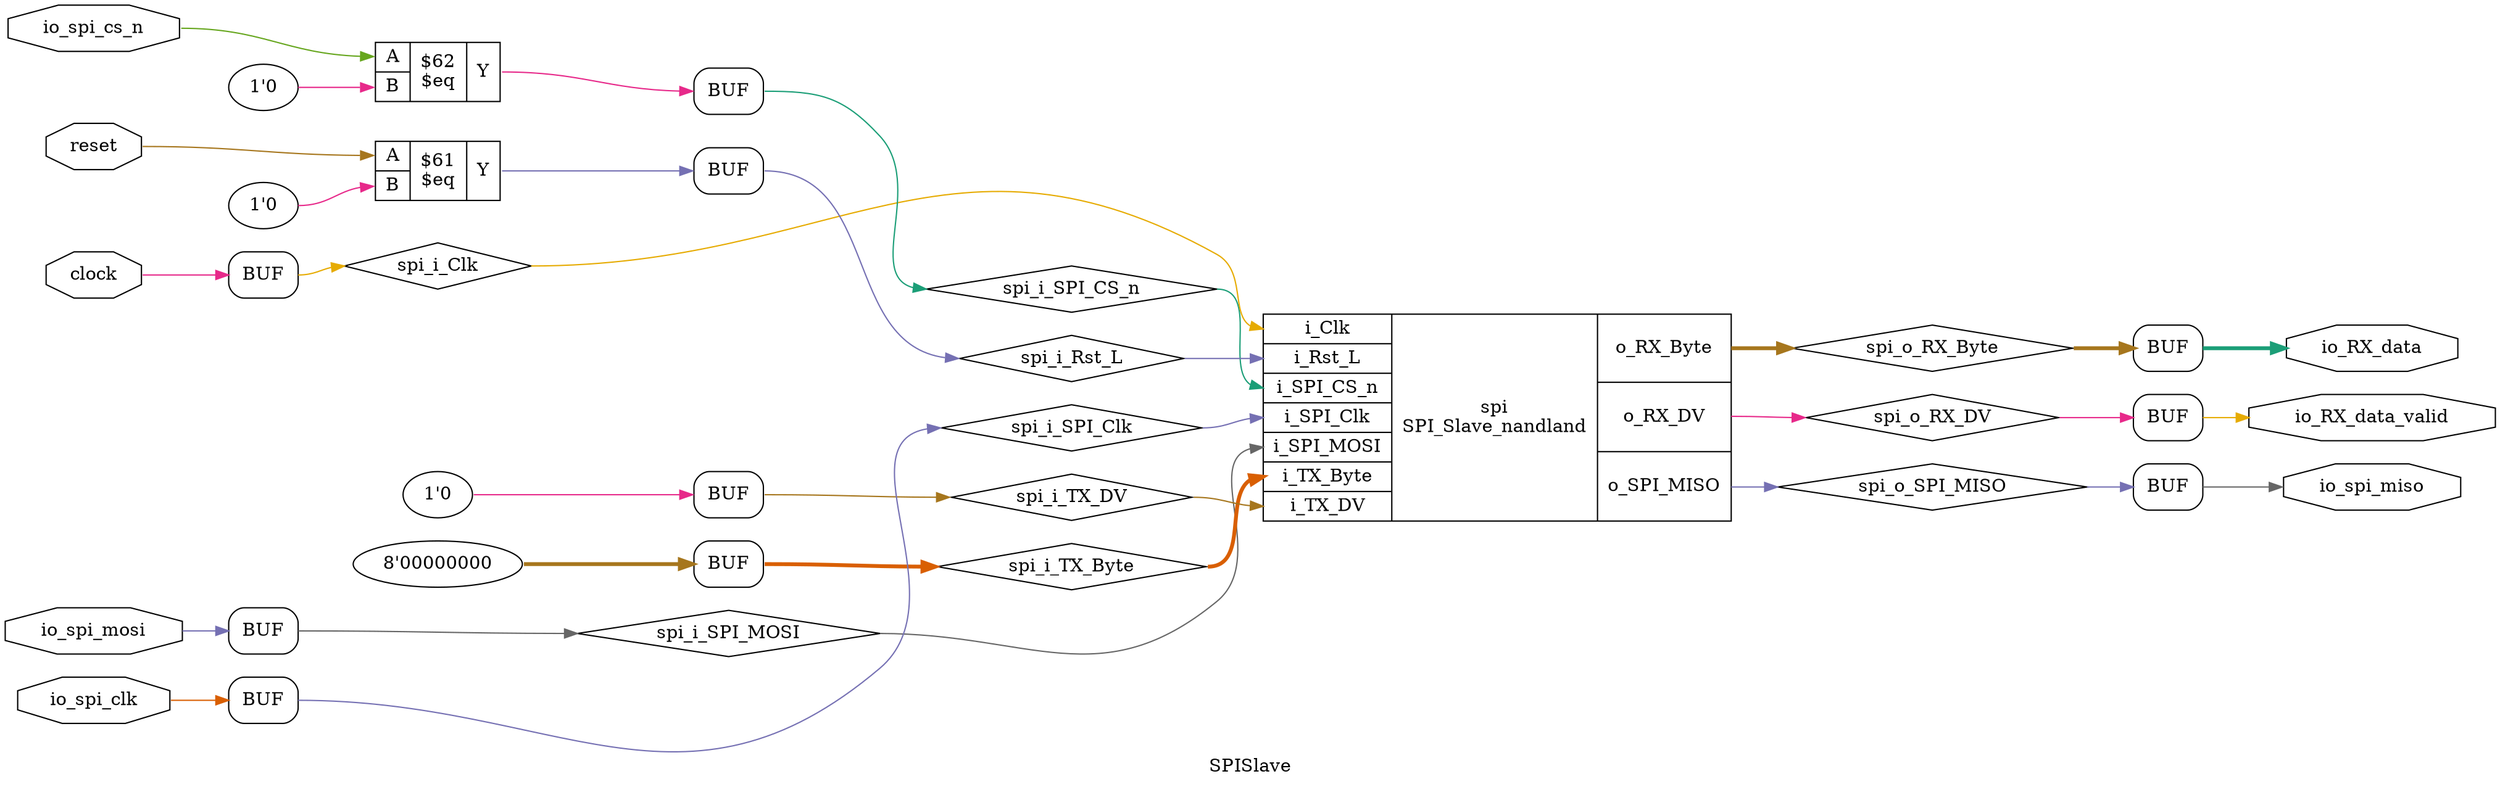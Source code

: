 digraph "SPISlave" {
label="SPISlave";
rankdir="LR";
remincross=true;
n3 [ shape=diamond, label="spi_i_SPI_CS_n", color="black", fontcolor="black" ];
n4 [ shape=diamond, label="spi_i_SPI_MOSI", color="black", fontcolor="black" ];
n5 [ shape=diamond, label="spi_o_SPI_MISO", color="black", fontcolor="black" ];
n6 [ shape=diamond, label="spi_i_SPI_Clk", color="black", fontcolor="black" ];
n7 [ shape=diamond, label="spi_i_TX_Byte", color="black", fontcolor="black" ];
n8 [ shape=diamond, label="spi_i_TX_DV", color="black", fontcolor="black" ];
n9 [ shape=diamond, label="spi_o_RX_Byte", color="black", fontcolor="black" ];
n10 [ shape=diamond, label="spi_o_RX_DV", color="black", fontcolor="black" ];
n11 [ shape=diamond, label="spi_i_Rst_L", color="black", fontcolor="black" ];
n12 [ shape=diamond, label="spi_i_Clk", color="black", fontcolor="black" ];
n13 [ shape=octagon, label="io_spi_cs_n", color="black", fontcolor="black" ];
n14 [ shape=octagon, label="io_spi_clk", color="black", fontcolor="black" ];
n15 [ shape=octagon, label="io_spi_miso", color="black", fontcolor="black" ];
n16 [ shape=octagon, label="io_spi_mosi", color="black", fontcolor="black" ];
n17 [ shape=octagon, label="io_RX_data", color="black", fontcolor="black" ];
n18 [ shape=octagon, label="io_RX_data_valid", color="black", fontcolor="black" ];
n19 [ shape=octagon, label="reset", color="black", fontcolor="black" ];
n20 [ shape=octagon, label="clock", color="black", fontcolor="black" ];
{ rank="source"; n13; n14; n16; n19; n20;}
{ rank="sink"; n15; n17; n18;}
v0 [ label="1'0" ];
c24 [ shape=record, label="{{<p21> A|<p22> B}|$62\n$eq|{<p23> Y}}" ];
v1 [ label="1'0" ];
c25 [ shape=record, label="{{<p21> A|<p22> B}|$61\n$eq|{<p23> Y}}" ];
c36 [ shape=record, label="{{<p26> i_Clk|<p27> i_Rst_L|<p28> i_SPI_CS_n|<p29> i_SPI_Clk|<p30> i_SPI_MOSI|<p31> i_TX_Byte|<p32> i_TX_DV}|spi\nSPI_Slave_nandland|{<p33> o_RX_Byte|<p34> o_RX_DV|<p35> o_SPI_MISO}}" ];
x2 [shape=box, style=rounded, label="BUF"];
x3 [shape=box, style=rounded, label="BUF"];
x4 [shape=box, style=rounded, label="BUF"];
x5 [shape=box, style=rounded, label="BUF"];
x6 [shape=box, style=rounded, label="BUF"];
v7 [ label="1'0" ];
x8 [shape=box, style=rounded, label="BUF"];
v9 [ label="8'00000000" ];
x10 [shape=box, style=rounded, label="BUF"];
x11 [shape=box, style=rounded, label="BUF"];
x12 [shape=box, style=rounded, label="BUF"];
x13 [shape=box, style=rounded, label="BUF"];
c24:p23:e -> x13:w:w [colorscheme="dark28", color="4", fontcolor="4", label=""];
c36:p34:e -> n10:w [colorscheme="dark28", color="4", fontcolor="4", label=""];
n10:e -> x2:w:w [colorscheme="dark28", color="4", fontcolor="4", label=""];
x6:e:e -> n11:w [colorscheme="dark28", color="3", fontcolor="3", label=""];
n11:e -> c36:p27:w [colorscheme="dark28", color="3", fontcolor="3", label=""];
x5:e:e -> n12:w [colorscheme="dark28", color="6", fontcolor="6", label=""];
n12:e -> c36:p26:w [colorscheme="dark28", color="6", fontcolor="6", label=""];
n13:e -> c24:p21:w [colorscheme="dark28", color="5", fontcolor="5", label=""];
n14:e -> x11:w:w [colorscheme="dark28", color="2", fontcolor="2", label=""];
x4:e:e -> n15:w [colorscheme="dark28", color="8", fontcolor="8", label=""];
n16:e -> x12:w:w [colorscheme="dark28", color="3", fontcolor="3", label=""];
x3:e:e -> n17:w [colorscheme="dark28", color="1", fontcolor="1", style="setlinewidth(3)", label=""];
x2:e:e -> n18:w [colorscheme="dark28", color="6", fontcolor="6", label=""];
n19:e -> c25:p21:w [colorscheme="dark28", color="7", fontcolor="7", label=""];
c25:p23:e -> x6:w:w [colorscheme="dark28", color="3", fontcolor="3", label=""];
n20:e -> x5:w:w [colorscheme="dark28", color="4", fontcolor="4", label=""];
x13:e:e -> n3:w [colorscheme="dark28", color="1", fontcolor="1", label=""];
n3:e -> c36:p28:w [colorscheme="dark28", color="1", fontcolor="1", label=""];
x12:e:e -> n4:w [colorscheme="dark28", color="8", fontcolor="8", label=""];
n4:e -> c36:p30:w [colorscheme="dark28", color="8", fontcolor="8", label=""];
c36:p35:e -> n5:w [colorscheme="dark28", color="3", fontcolor="3", label=""];
n5:e -> x4:w:w [colorscheme="dark28", color="3", fontcolor="3", label=""];
x11:e:e -> n6:w [colorscheme="dark28", color="3", fontcolor="3", label=""];
n6:e -> c36:p29:w [colorscheme="dark28", color="3", fontcolor="3", label=""];
x10:e:e -> n7:w [colorscheme="dark28", color="2", fontcolor="2", style="setlinewidth(3)", label=""];
n7:e -> c36:p31:w [colorscheme="dark28", color="2", fontcolor="2", style="setlinewidth(3)", label=""];
x8:e:e -> n8:w [colorscheme="dark28", color="7", fontcolor="7", label=""];
n8:e -> c36:p32:w [colorscheme="dark28", color="7", fontcolor="7", label=""];
c36:p33:e -> n9:w [colorscheme="dark28", color="7", fontcolor="7", style="setlinewidth(3)", label=""];
n9:e -> x3:w:w [colorscheme="dark28", color="7", fontcolor="7", style="setlinewidth(3)", label=""];
v0:e -> c24:p22:w [colorscheme="dark28", color="4", fontcolor="4", label=""];
v1:e -> c25:p22:w [colorscheme="dark28", color="4", fontcolor="4", label=""];
v7:e -> x8:w:w [colorscheme="dark28", color="4", fontcolor="4", label=""];
v9:e -> x10:w:w [colorscheme="dark28", color="7", fontcolor="7", style="setlinewidth(3)", label=""];
}
